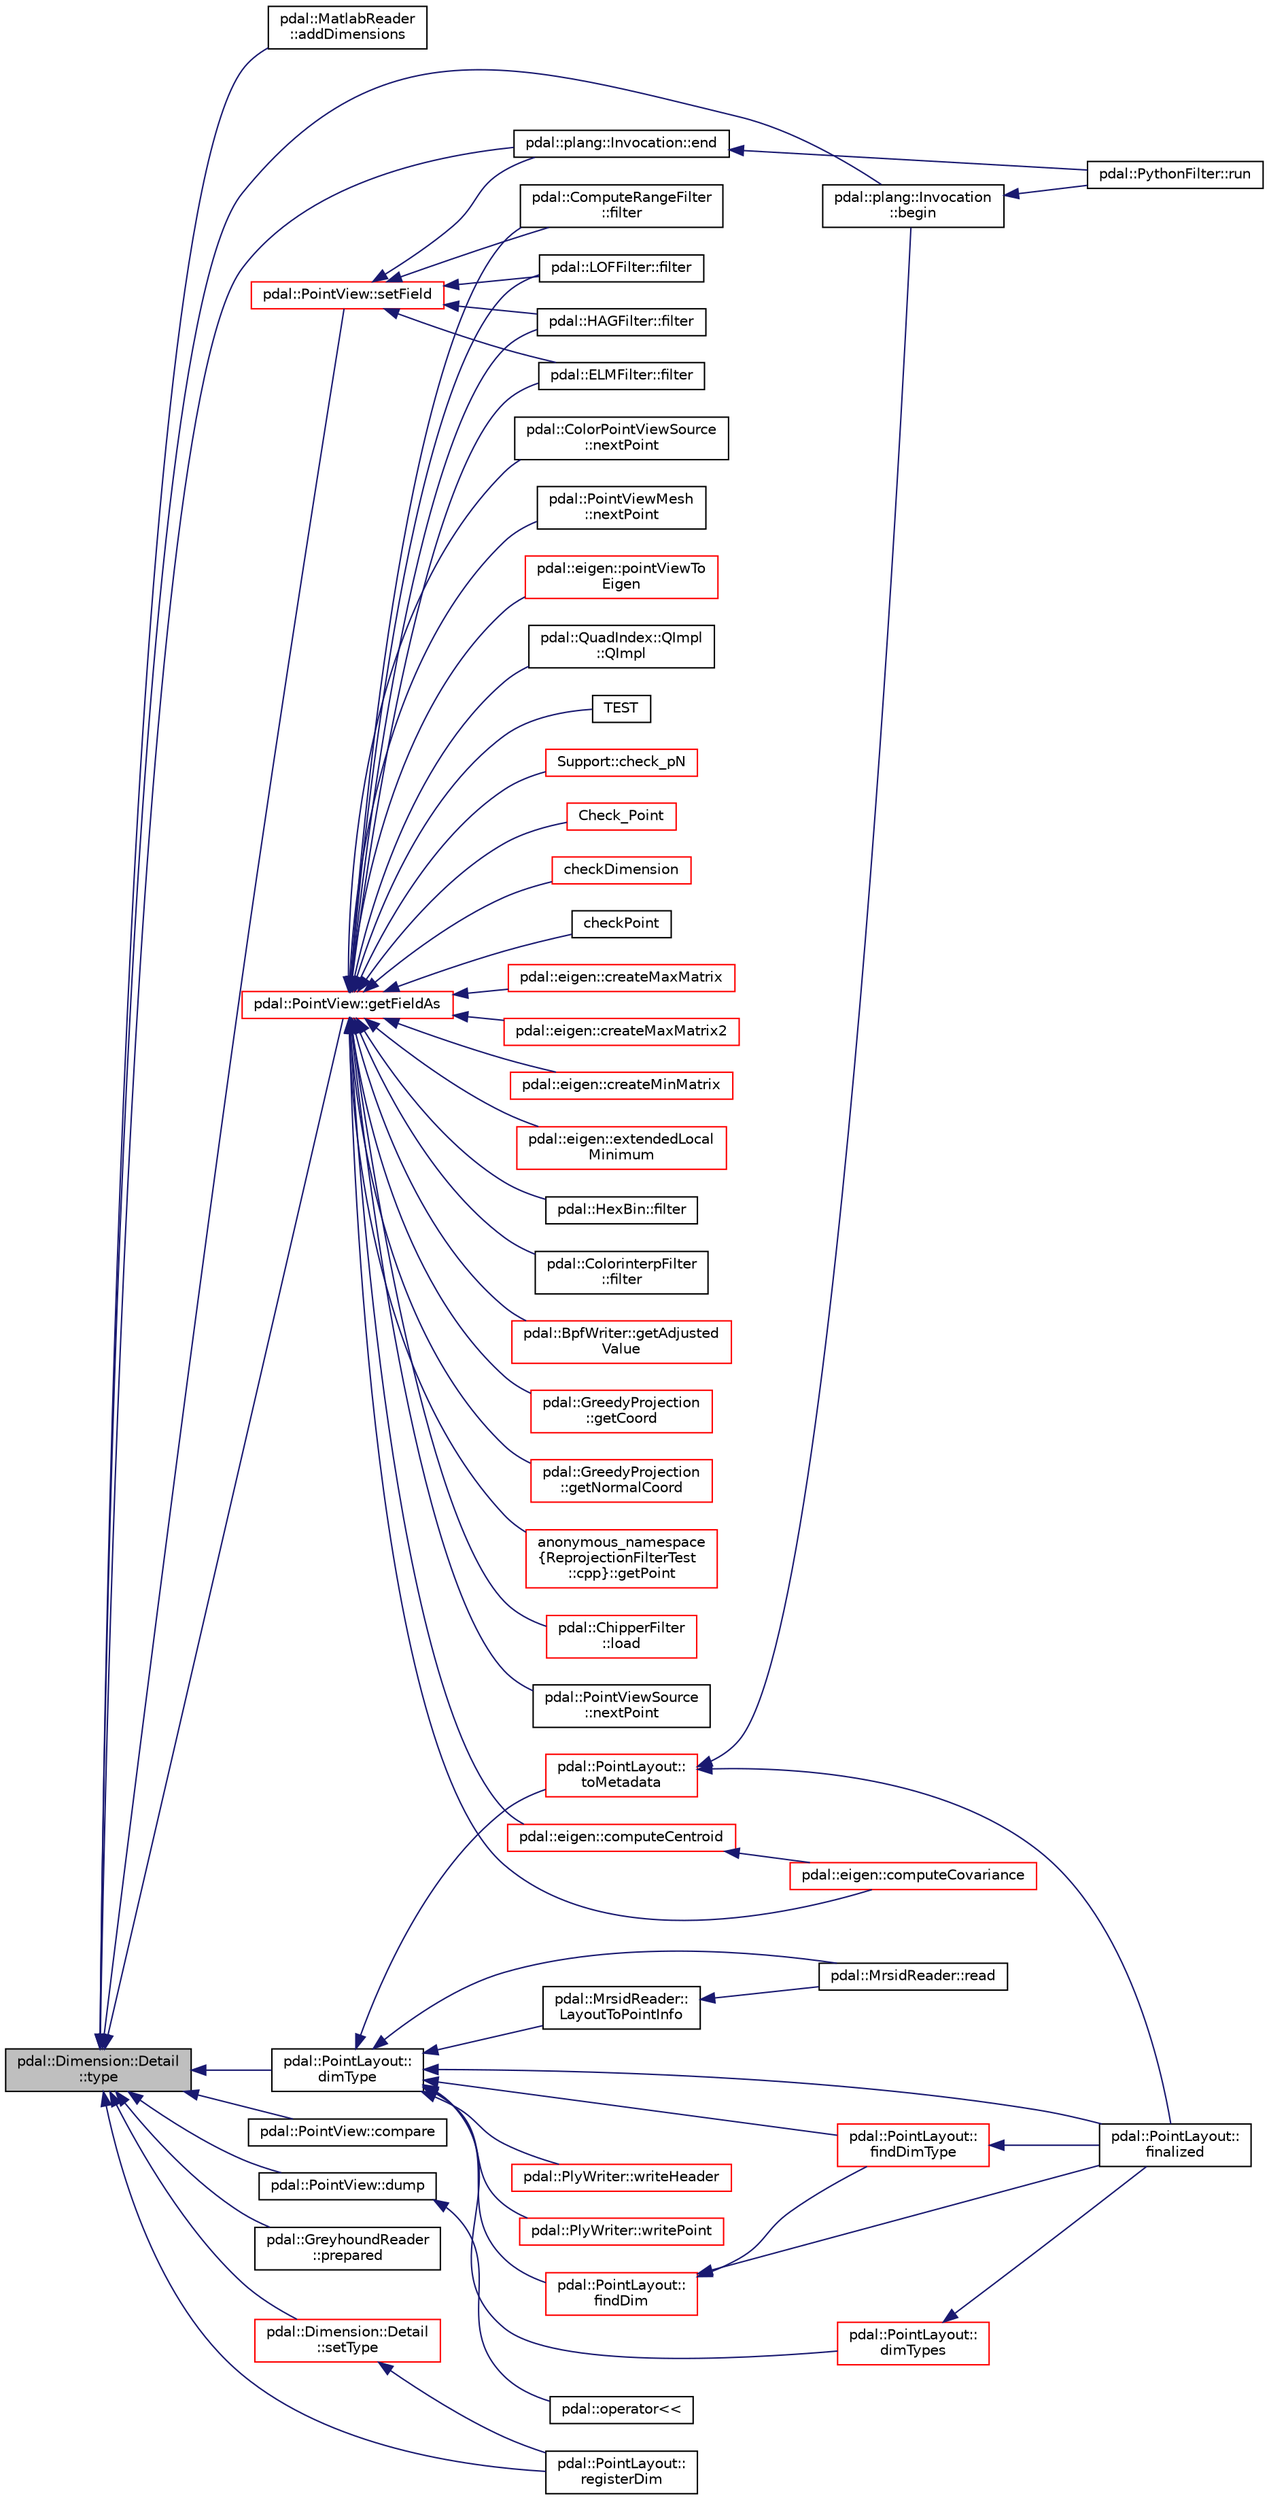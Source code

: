 digraph "pdal::Dimension::Detail::type"
{
  edge [fontname="Helvetica",fontsize="10",labelfontname="Helvetica",labelfontsize="10"];
  node [fontname="Helvetica",fontsize="10",shape=record];
  rankdir="LR";
  Node1 [label="pdal::Dimension::Detail\l::type",height=0.2,width=0.4,color="black", fillcolor="grey75", style="filled", fontcolor="black"];
  Node1 -> Node2 [dir="back",color="midnightblue",fontsize="10",style="solid",fontname="Helvetica"];
  Node2 [label="pdal::MatlabReader\l::addDimensions",height=0.2,width=0.4,color="black", fillcolor="white", style="filled",URL="$classpdal_1_1MatlabReader.html#ad74be4b747091ed8a6b03d88a615a9a8"];
  Node1 -> Node3 [dir="back",color="midnightblue",fontsize="10",style="solid",fontname="Helvetica"];
  Node3 [label="pdal::plang::Invocation\l::begin",height=0.2,width=0.4,color="black", fillcolor="white", style="filled",URL="$classpdal_1_1plang_1_1Invocation.html#adfe14b064df9a0d4dcf2d1da8a7cb1d8"];
  Node3 -> Node4 [dir="back",color="midnightblue",fontsize="10",style="solid",fontname="Helvetica"];
  Node4 [label="pdal::PythonFilter::run",height=0.2,width=0.4,color="black", fillcolor="white", style="filled",URL="$classpdal_1_1PythonFilter.html#a237d32f937771c1f5792170606a440be"];
  Node1 -> Node5 [dir="back",color="midnightblue",fontsize="10",style="solid",fontname="Helvetica"];
  Node5 [label="pdal::PointView::compare",height=0.2,width=0.4,color="black", fillcolor="white", style="filled",URL="$classpdal_1_1PointView.html#a454710963d5e2cb7d80f6b02cd1685b5"];
  Node1 -> Node6 [dir="back",color="midnightblue",fontsize="10",style="solid",fontname="Helvetica"];
  Node6 [label="pdal::PointLayout::\ldimType",height=0.2,width=0.4,color="black", fillcolor="white", style="filled",URL="$classpdal_1_1PointLayout.html#adaef1dfccc620aa7f7f2a57ea2c19d6d"];
  Node6 -> Node7 [dir="back",color="midnightblue",fontsize="10",style="solid",fontname="Helvetica"];
  Node7 [label="pdal::PointLayout::\ldimTypes",height=0.2,width=0.4,color="red", fillcolor="white", style="filled",URL="$classpdal_1_1PointLayout.html#ade9058917c1e1580b9048f0f81ee8d5e"];
  Node7 -> Node8 [dir="back",color="midnightblue",fontsize="10",style="solid",fontname="Helvetica"];
  Node8 [label="pdal::PointLayout::\lfinalized",height=0.2,width=0.4,color="black", fillcolor="white", style="filled",URL="$classpdal_1_1PointLayout.html#a41955b0c316d4ae4d34eca8768be2ef9"];
  Node6 -> Node8 [dir="back",color="midnightblue",fontsize="10",style="solid",fontname="Helvetica"];
  Node6 -> Node9 [dir="back",color="midnightblue",fontsize="10",style="solid",fontname="Helvetica"];
  Node9 [label="pdal::PointLayout::\lfindDim",height=0.2,width=0.4,color="red", fillcolor="white", style="filled",URL="$classpdal_1_1PointLayout.html#a5a720db4e74a5412c1420b0d1eaacda7"];
  Node9 -> Node8 [dir="back",color="midnightblue",fontsize="10",style="solid",fontname="Helvetica"];
  Node9 -> Node10 [dir="back",color="midnightblue",fontsize="10",style="solid",fontname="Helvetica"];
  Node10 [label="pdal::PointLayout::\lfindDimType",height=0.2,width=0.4,color="red", fillcolor="white", style="filled",URL="$classpdal_1_1PointLayout.html#ab4aae22c6b219962f56e0d316e7cadf8"];
  Node10 -> Node8 [dir="back",color="midnightblue",fontsize="10",style="solid",fontname="Helvetica"];
  Node6 -> Node10 [dir="back",color="midnightblue",fontsize="10",style="solid",fontname="Helvetica"];
  Node6 -> Node11 [dir="back",color="midnightblue",fontsize="10",style="solid",fontname="Helvetica"];
  Node11 [label="pdal::MrsidReader::\lLayoutToPointInfo",height=0.2,width=0.4,color="black", fillcolor="white", style="filled",URL="$classpdal_1_1MrsidReader.html#a44e159ce76d16b35de2ed189d3a58dbe"];
  Node11 -> Node12 [dir="back",color="midnightblue",fontsize="10",style="solid",fontname="Helvetica"];
  Node12 [label="pdal::MrsidReader::read",height=0.2,width=0.4,color="black", fillcolor="white", style="filled",URL="$classpdal_1_1MrsidReader.html#a7b964fee1a83b88b5f2b72f1e2c5ba8e"];
  Node6 -> Node12 [dir="back",color="midnightblue",fontsize="10",style="solid",fontname="Helvetica"];
  Node6 -> Node13 [dir="back",color="midnightblue",fontsize="10",style="solid",fontname="Helvetica"];
  Node13 [label="pdal::PointLayout::\ltoMetadata",height=0.2,width=0.4,color="red", fillcolor="white", style="filled",URL="$classpdal_1_1PointLayout.html#a677fc6bf9b31cdbb8d64f57d7e796140"];
  Node13 -> Node3 [dir="back",color="midnightblue",fontsize="10",style="solid",fontname="Helvetica"];
  Node13 -> Node8 [dir="back",color="midnightblue",fontsize="10",style="solid",fontname="Helvetica"];
  Node6 -> Node14 [dir="back",color="midnightblue",fontsize="10",style="solid",fontname="Helvetica"];
  Node14 [label="pdal::PlyWriter::writeHeader",height=0.2,width=0.4,color="red", fillcolor="white", style="filled",URL="$classpdal_1_1PlyWriter.html#aca27414015caa20f9ce98919f6b5b33b"];
  Node6 -> Node15 [dir="back",color="midnightblue",fontsize="10",style="solid",fontname="Helvetica"];
  Node15 [label="pdal::PlyWriter::writePoint",height=0.2,width=0.4,color="red", fillcolor="white", style="filled",URL="$classpdal_1_1PlyWriter.html#ad971e6a23f8b940df0e454864e1597ca"];
  Node1 -> Node16 [dir="back",color="midnightblue",fontsize="10",style="solid",fontname="Helvetica"];
  Node16 [label="pdal::PointView::dump",height=0.2,width=0.4,color="black", fillcolor="white", style="filled",URL="$classpdal_1_1PointView.html#a3de238250c283f7daf4f7a8436f33729"];
  Node16 -> Node17 [dir="back",color="midnightblue",fontsize="10",style="solid",fontname="Helvetica"];
  Node17 [label="pdal::operator\<\<",height=0.2,width=0.4,color="black", fillcolor="white", style="filled",URL="$namespacepdal.html#ac7b8e0629e1b60468cf87f2dcf69f4e6"];
  Node1 -> Node18 [dir="back",color="midnightblue",fontsize="10",style="solid",fontname="Helvetica"];
  Node18 [label="pdal::plang::Invocation::end",height=0.2,width=0.4,color="black", fillcolor="white", style="filled",URL="$classpdal_1_1plang_1_1Invocation.html#af0a21ef9951d6a5eefcc59c9c2e847b8"];
  Node18 -> Node4 [dir="back",color="midnightblue",fontsize="10",style="solid",fontname="Helvetica"];
  Node1 -> Node19 [dir="back",color="midnightblue",fontsize="10",style="solid",fontname="Helvetica"];
  Node19 [label="pdal::PointView::getFieldAs",height=0.2,width=0.4,color="red", fillcolor="white", style="filled",URL="$classpdal_1_1PointView.html#a4c594a6d2a469e594988194ccf125a15"];
  Node19 -> Node20 [dir="back",color="midnightblue",fontsize="10",style="solid",fontname="Helvetica"];
  Node20 [label="Support::check_pN",height=0.2,width=0.4,color="red", fillcolor="white", style="filled",URL="$classSupport.html#a1507a3257a1c6684f3575fa49befbe5c"];
  Node19 -> Node21 [dir="back",color="midnightblue",fontsize="10",style="solid",fontname="Helvetica"];
  Node21 [label="Check_Point",height=0.2,width=0.4,color="red", fillcolor="white", style="filled",URL="$QFITReaderTest_8cpp.html#aa58ce96230bbe3f6864ca8d68f66f022"];
  Node19 -> Node22 [dir="back",color="midnightblue",fontsize="10",style="solid",fontname="Helvetica"];
  Node22 [label="checkDimension",height=0.2,width=0.4,color="red", fillcolor="white", style="filled",URL="$IcebridgeReaderTest_8cpp.html#aeeb72d8c589853d3fe048f20adb0f293"];
  Node19 -> Node23 [dir="back",color="midnightblue",fontsize="10",style="solid",fontname="Helvetica"];
  Node23 [label="checkPoint",height=0.2,width=0.4,color="black", fillcolor="white", style="filled",URL="$Ilvis2ReaderTest_8cpp.html#a10c9703c60d7e90aa4a510afeab2f704"];
  Node19 -> Node24 [dir="back",color="midnightblue",fontsize="10",style="solid",fontname="Helvetica"];
  Node24 [label="pdal::eigen::computeCentroid",height=0.2,width=0.4,color="red", fillcolor="white", style="filled",URL="$namespacepdal_1_1eigen.html#a77a9913ed3d09f4d6105909e8ad4a5e5"];
  Node24 -> Node25 [dir="back",color="midnightblue",fontsize="10",style="solid",fontname="Helvetica"];
  Node25 [label="pdal::eigen::computeCovariance",height=0.2,width=0.4,color="red", fillcolor="white", style="filled",URL="$namespacepdal_1_1eigen.html#a90d92be03d31009bbd1a4575c766eff0"];
  Node19 -> Node25 [dir="back",color="midnightblue",fontsize="10",style="solid",fontname="Helvetica"];
  Node19 -> Node26 [dir="back",color="midnightblue",fontsize="10",style="solid",fontname="Helvetica"];
  Node26 [label="pdal::eigen::createMaxMatrix",height=0.2,width=0.4,color="red", fillcolor="white", style="filled",URL="$namespacepdal_1_1eigen.html#a9eb56b77a9f1daac90fe69149299e901"];
  Node19 -> Node27 [dir="back",color="midnightblue",fontsize="10",style="solid",fontname="Helvetica"];
  Node27 [label="pdal::eigen::createMaxMatrix2",height=0.2,width=0.4,color="red", fillcolor="white", style="filled",URL="$namespacepdal_1_1eigen.html#a07e6e0633883fbc9b7c33e7dbaa29b10"];
  Node19 -> Node28 [dir="back",color="midnightblue",fontsize="10",style="solid",fontname="Helvetica"];
  Node28 [label="pdal::eigen::createMinMatrix",height=0.2,width=0.4,color="red", fillcolor="white", style="filled",URL="$namespacepdal_1_1eigen.html#aa987b7cbf37504e39491b728eb906da3"];
  Node19 -> Node29 [dir="back",color="midnightblue",fontsize="10",style="solid",fontname="Helvetica"];
  Node29 [label="pdal::eigen::extendedLocal\lMinimum",height=0.2,width=0.4,color="red", fillcolor="white", style="filled",URL="$namespacepdal_1_1eigen.html#a06de07ba3b8cc9060e3a34d6e3d234d8"];
  Node19 -> Node30 [dir="back",color="midnightblue",fontsize="10",style="solid",fontname="Helvetica"];
  Node30 [label="pdal::ComputeRangeFilter\l::filter",height=0.2,width=0.4,color="black", fillcolor="white", style="filled",URL="$classpdal_1_1ComputeRangeFilter.html#a5fd751a356cdbff6ea2c58c744ae2bd7"];
  Node19 -> Node31 [dir="back",color="midnightblue",fontsize="10",style="solid",fontname="Helvetica"];
  Node31 [label="pdal::LOFFilter::filter",height=0.2,width=0.4,color="black", fillcolor="white", style="filled",URL="$classpdal_1_1LOFFilter.html#acd584a9b602c5c804271361eea4180a0"];
  Node19 -> Node32 [dir="back",color="midnightblue",fontsize="10",style="solid",fontname="Helvetica"];
  Node32 [label="pdal::HAGFilter::filter",height=0.2,width=0.4,color="black", fillcolor="white", style="filled",URL="$classpdal_1_1HAGFilter.html#af2b63a5eed2c9b3d27bc5b37851b5c71"];
  Node19 -> Node33 [dir="back",color="midnightblue",fontsize="10",style="solid",fontname="Helvetica"];
  Node33 [label="pdal::ELMFilter::filter",height=0.2,width=0.4,color="black", fillcolor="white", style="filled",URL="$classpdal_1_1ELMFilter.html#a0bd1a3df59df71d3a4eff593c54f36d9"];
  Node19 -> Node34 [dir="back",color="midnightblue",fontsize="10",style="solid",fontname="Helvetica"];
  Node34 [label="pdal::HexBin::filter",height=0.2,width=0.4,color="black", fillcolor="white", style="filled",URL="$classpdal_1_1HexBin.html#a22f91b8b374bd2ea4b9a44d9199ea6e8"];
  Node19 -> Node35 [dir="back",color="midnightblue",fontsize="10",style="solid",fontname="Helvetica"];
  Node35 [label="pdal::ColorinterpFilter\l::filter",height=0.2,width=0.4,color="black", fillcolor="white", style="filled",URL="$classpdal_1_1ColorinterpFilter.html#afbedcf0821624baf83586d9290310948"];
  Node19 -> Node36 [dir="back",color="midnightblue",fontsize="10",style="solid",fontname="Helvetica"];
  Node36 [label="pdal::BpfWriter::getAdjusted\lValue",height=0.2,width=0.4,color="red", fillcolor="white", style="filled",URL="$classpdal_1_1BpfWriter.html#a3a14953a8baa61b81bae32286441f2cd"];
  Node19 -> Node37 [dir="back",color="midnightblue",fontsize="10",style="solid",fontname="Helvetica"];
  Node37 [label="pdal::GreedyProjection\l::getCoord",height=0.2,width=0.4,color="red", fillcolor="white", style="filled",URL="$classpdal_1_1GreedyProjection.html#a3386475661b04c459aae2cf7b21ed0ed"];
  Node19 -> Node38 [dir="back",color="midnightblue",fontsize="10",style="solid",fontname="Helvetica"];
  Node38 [label="pdal::GreedyProjection\l::getNormalCoord",height=0.2,width=0.4,color="red", fillcolor="white", style="filled",URL="$classpdal_1_1GreedyProjection.html#ac16f8a4c3814944430671c5446cd4db0"];
  Node19 -> Node39 [dir="back",color="midnightblue",fontsize="10",style="solid",fontname="Helvetica"];
  Node39 [label="anonymous_namespace\l\{ReprojectionFilterTest\l::cpp\}::getPoint",height=0.2,width=0.4,color="red", fillcolor="white", style="filled",URL="$namespaceanonymous__namespace_02ReprojectionFilterTest_8cpp_03.html#a174ed1fffbad99a456e9263e21877754"];
  Node19 -> Node40 [dir="back",color="midnightblue",fontsize="10",style="solid",fontname="Helvetica"];
  Node40 [label="pdal::ChipperFilter\l::load",height=0.2,width=0.4,color="red", fillcolor="white", style="filled",URL="$classpdal_1_1ChipperFilter.html#aaf9d0b5f727f7dfa1423835b3fe23a5f"];
  Node19 -> Node41 [dir="back",color="midnightblue",fontsize="10",style="solid",fontname="Helvetica"];
  Node41 [label="pdal::PointViewSource\l::nextPoint",height=0.2,width=0.4,color="black", fillcolor="white", style="filled",URL="$classpdal_1_1PointViewSource.html#a167c9e5a92be222f698aba3acdb3762a"];
  Node19 -> Node42 [dir="back",color="midnightblue",fontsize="10",style="solid",fontname="Helvetica"];
  Node42 [label="pdal::ColorPointViewSource\l::nextPoint",height=0.2,width=0.4,color="black", fillcolor="white", style="filled",URL="$classpdal_1_1ColorPointViewSource.html#a4eb35ee03a2227baee8d917085197b98"];
  Node19 -> Node43 [dir="back",color="midnightblue",fontsize="10",style="solid",fontname="Helvetica"];
  Node43 [label="pdal::PointViewMesh\l::nextPoint",height=0.2,width=0.4,color="black", fillcolor="white", style="filled",URL="$classpdal_1_1PointViewMesh.html#a57b2d7d9b5cdb507fac5dc702d7f9298"];
  Node19 -> Node44 [dir="back",color="midnightblue",fontsize="10",style="solid",fontname="Helvetica"];
  Node44 [label="pdal::eigen::pointViewTo\lEigen",height=0.2,width=0.4,color="red", fillcolor="white", style="filled",URL="$namespacepdal_1_1eigen.html#a8cca9caad55d997fe9e961272c2cea8c"];
  Node19 -> Node45 [dir="back",color="midnightblue",fontsize="10",style="solid",fontname="Helvetica"];
  Node45 [label="pdal::QuadIndex::QImpl\l::QImpl",height=0.2,width=0.4,color="black", fillcolor="white", style="filled",URL="$structpdal_1_1QuadIndex_1_1QImpl.html#a7bc821750980d6a1e69364ec8ac274ae"];
  Node19 -> Node46 [dir="back",color="midnightblue",fontsize="10",style="solid",fontname="Helvetica"];
  Node46 [label="TEST",height=0.2,width=0.4,color="black", fillcolor="white", style="filled",URL="$PointViewTest_8cpp.html#a554817f7ce5a0b214316854b9c23c480"];
  Node1 -> Node47 [dir="back",color="midnightblue",fontsize="10",style="solid",fontname="Helvetica"];
  Node47 [label="pdal::GreyhoundReader\l::prepared",height=0.2,width=0.4,color="black", fillcolor="white", style="filled",URL="$classpdal_1_1GreyhoundReader.html#a0efe3298cfb80a47e25fe006d395ceb8"];
  Node1 -> Node48 [dir="back",color="midnightblue",fontsize="10",style="solid",fontname="Helvetica"];
  Node48 [label="pdal::PointLayout::\lregisterDim",height=0.2,width=0.4,color="black", fillcolor="white", style="filled",URL="$classpdal_1_1PointLayout.html#ac47cea7ccf03affbe8cd04af43c57ee9"];
  Node1 -> Node49 [dir="back",color="midnightblue",fontsize="10",style="solid",fontname="Helvetica"];
  Node49 [label="pdal::PointView::setField",height=0.2,width=0.4,color="red", fillcolor="white", style="filled",URL="$classpdal_1_1PointView.html#a7931019cfba92e9c3a93592a2fbf4a0f"];
  Node49 -> Node18 [dir="back",color="midnightblue",fontsize="10",style="solid",fontname="Helvetica"];
  Node49 -> Node30 [dir="back",color="midnightblue",fontsize="10",style="solid",fontname="Helvetica"];
  Node49 -> Node32 [dir="back",color="midnightblue",fontsize="10",style="solid",fontname="Helvetica"];
  Node49 -> Node31 [dir="back",color="midnightblue",fontsize="10",style="solid",fontname="Helvetica"];
  Node49 -> Node33 [dir="back",color="midnightblue",fontsize="10",style="solid",fontname="Helvetica"];
  Node1 -> Node50 [dir="back",color="midnightblue",fontsize="10",style="solid",fontname="Helvetica"];
  Node50 [label="pdal::Dimension::Detail\l::setType",height=0.2,width=0.4,color="red", fillcolor="white", style="filled",URL="$classpdal_1_1Dimension_1_1Detail.html#aba21be82a83735069378503b5693b512"];
  Node50 -> Node48 [dir="back",color="midnightblue",fontsize="10",style="solid",fontname="Helvetica"];
}
